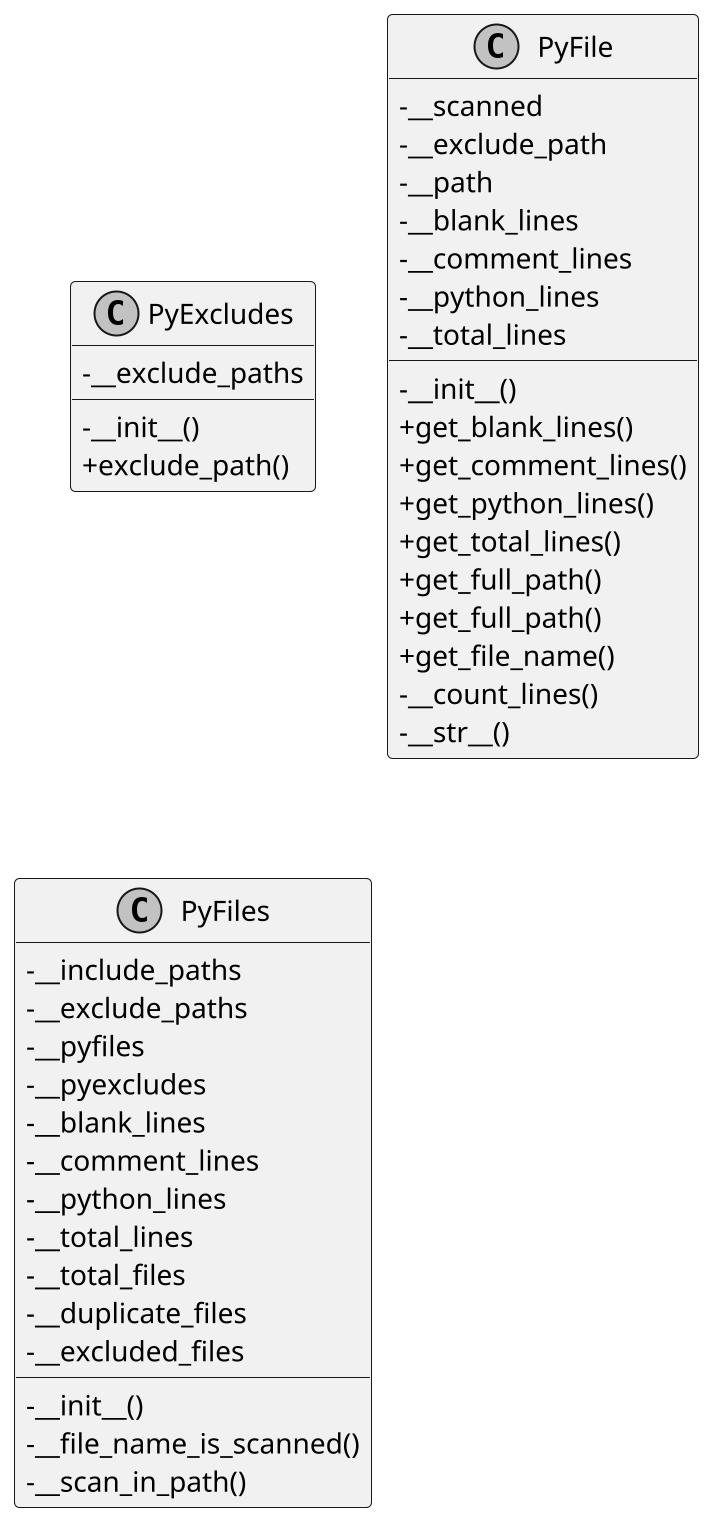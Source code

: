 @startuml
skinparam monochrome true
skinparam classAttributeIconSize 0
scale 2

class PyExcludes {
	-__exclude_paths
	-__init__()
	+exclude_path()
}

class PyFile {
	-__scanned
	-__exclude_path
	-__path
	-__blank_lines
	-__comment_lines
	-__python_lines
	-__total_lines
	-__init__()
	+get_blank_lines()
	+get_comment_lines()
	+get_python_lines()
	+get_total_lines()
	+get_full_path()
	+get_full_path()
	+get_file_name()
	-__count_lines()
	-__str__()
}

class PyFiles {
	-__include_paths
	-__exclude_paths
	-__pyfiles
	-__pyexcludes
	-__blank_lines
	-__comment_lines
	-__python_lines
	-__total_lines
	-__total_files
	-__duplicate_files
	-__excluded_files
	-__init__()
	-__file_name_is_scanned()
	-__scan_in_path()
}

@enduml